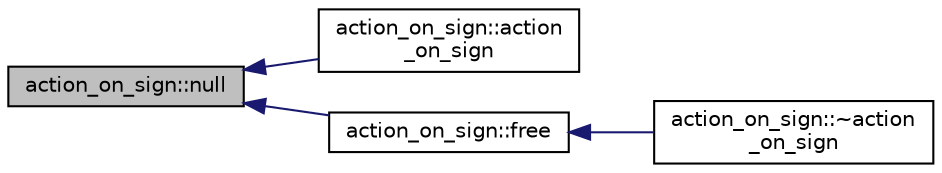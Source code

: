 digraph "action_on_sign::null"
{
  edge [fontname="Helvetica",fontsize="10",labelfontname="Helvetica",labelfontsize="10"];
  node [fontname="Helvetica",fontsize="10",shape=record];
  rankdir="LR";
  Node231 [label="action_on_sign::null",height=0.2,width=0.4,color="black", fillcolor="grey75", style="filled", fontcolor="black"];
  Node231 -> Node232 [dir="back",color="midnightblue",fontsize="10",style="solid",fontname="Helvetica"];
  Node232 [label="action_on_sign::action\l_on_sign",height=0.2,width=0.4,color="black", fillcolor="white", style="filled",URL="$da/d06/classaction__on__sign.html#a846a035f98356d2ac35b8d9b85534433"];
  Node231 -> Node233 [dir="back",color="midnightblue",fontsize="10",style="solid",fontname="Helvetica"];
  Node233 [label="action_on_sign::free",height=0.2,width=0.4,color="black", fillcolor="white", style="filled",URL="$da/d06/classaction__on__sign.html#a2158c217f42a01fe231276a5c5370ad2"];
  Node233 -> Node234 [dir="back",color="midnightblue",fontsize="10",style="solid",fontname="Helvetica"];
  Node234 [label="action_on_sign::~action\l_on_sign",height=0.2,width=0.4,color="black", fillcolor="white", style="filled",URL="$da/d06/classaction__on__sign.html#a64412ea8878684dc7d116d7f43a41041"];
}
